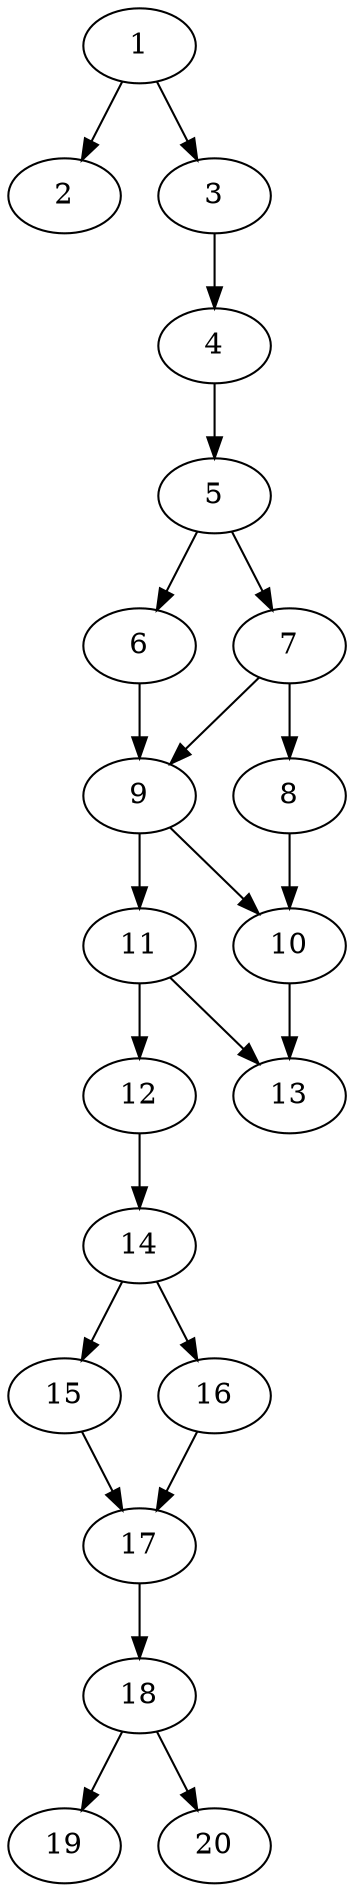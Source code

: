 // DAG automatically generated by daggen at Thu Oct  3 13:58:43 2019
// ./daggen --dot -n 20 --ccr 0.4 --fat 0.3 --regular 0.7 --density 0.7 --mindata 5242880 --maxdata 52428800 
digraph G {
  1 [size="63825920", alpha="0.05", expect_size="25530368"] 
  1 -> 2 [size ="25530368"]
  1 -> 3 [size ="25530368"]
  2 [size="129605120", alpha="0.19", expect_size="51842048"] 
  3 [size="16422400", alpha="0.14", expect_size="6568960"] 
  3 -> 4 [size ="6568960"]
  4 [size="76136960", alpha="0.08", expect_size="30454784"] 
  4 -> 5 [size ="30454784"]
  5 [size="48046080", alpha="0.03", expect_size="19218432"] 
  5 -> 6 [size ="19218432"]
  5 -> 7 [size ="19218432"]
  6 [size="30246400", alpha="0.03", expect_size="12098560"] 
  6 -> 9 [size ="12098560"]
  7 [size="76961280", alpha="0.05", expect_size="30784512"] 
  7 -> 8 [size ="30784512"]
  7 -> 9 [size ="30784512"]
  8 [size="109383680", alpha="0.00", expect_size="43753472"] 
  8 -> 10 [size ="43753472"]
  9 [size="101457920", alpha="0.05", expect_size="40583168"] 
  9 -> 10 [size ="40583168"]
  9 -> 11 [size ="40583168"]
  10 [size="99182080", alpha="0.09", expect_size="39672832"] 
  10 -> 13 [size ="39672832"]
  11 [size="62090240", alpha="0.15", expect_size="24836096"] 
  11 -> 12 [size ="24836096"]
  11 -> 13 [size ="24836096"]
  12 [size="92794880", alpha="0.12", expect_size="37117952"] 
  12 -> 14 [size ="37117952"]
  13 [size="85030400", alpha="0.10", expect_size="34012160"] 
  14 [size="49136640", alpha="0.11", expect_size="19654656"] 
  14 -> 15 [size ="19654656"]
  14 -> 16 [size ="19654656"]
  15 [size="96862720", alpha="0.08", expect_size="38745088"] 
  15 -> 17 [size ="38745088"]
  16 [size="115110400", alpha="0.13", expect_size="46044160"] 
  16 -> 17 [size ="46044160"]
  17 [size="16020480", alpha="0.16", expect_size="6408192"] 
  17 -> 18 [size ="6408192"]
  18 [size="43520000", alpha="0.15", expect_size="17408000"] 
  18 -> 19 [size ="17408000"]
  18 -> 20 [size ="17408000"]
  19 [size="45555200", alpha="0.05", expect_size="18222080"] 
  20 [size="76843520", alpha="0.18", expect_size="30737408"] 
}
